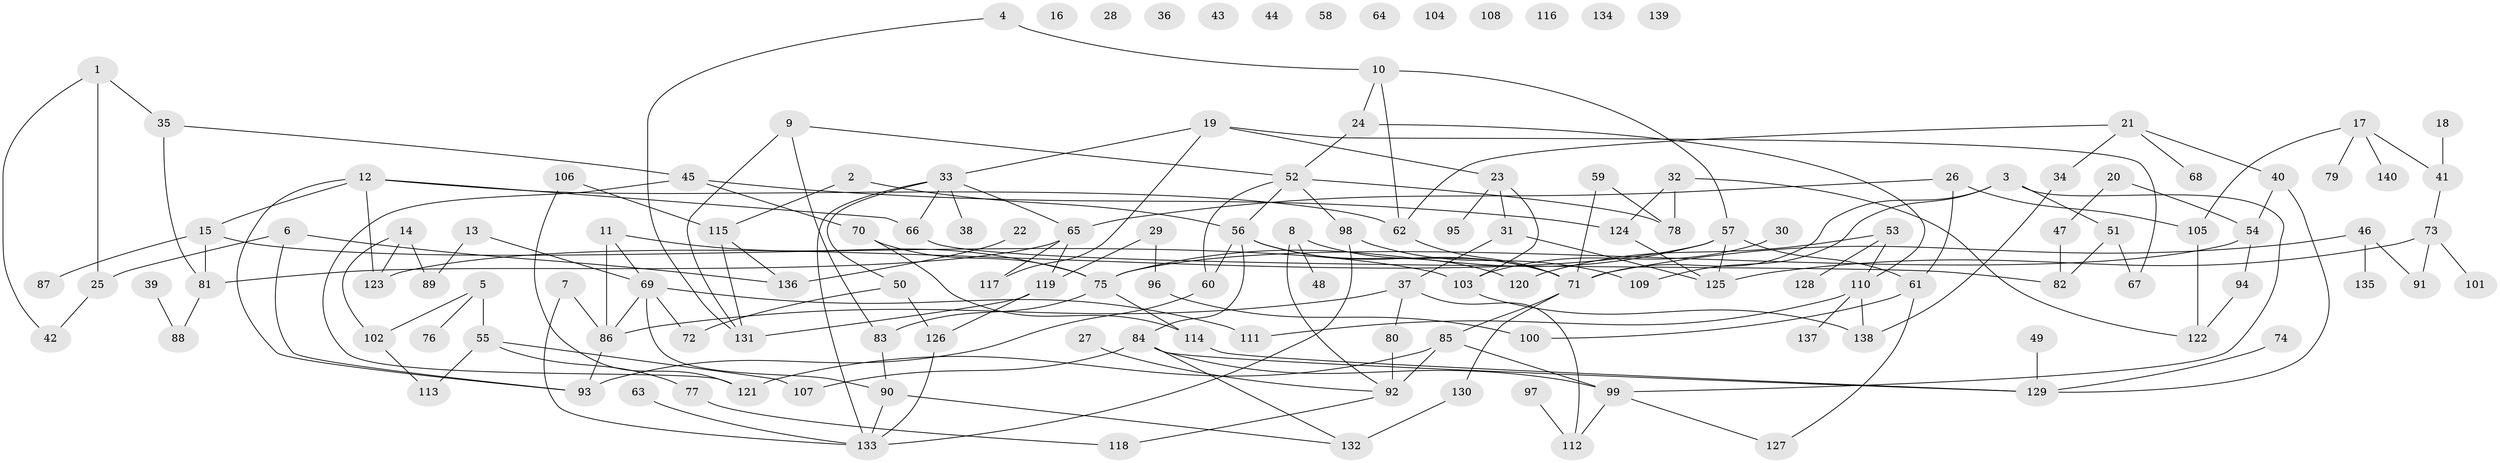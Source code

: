 // Generated by graph-tools (version 1.1) at 2025/33/03/09/25 02:33:45]
// undirected, 140 vertices, 188 edges
graph export_dot {
graph [start="1"]
  node [color=gray90,style=filled];
  1;
  2;
  3;
  4;
  5;
  6;
  7;
  8;
  9;
  10;
  11;
  12;
  13;
  14;
  15;
  16;
  17;
  18;
  19;
  20;
  21;
  22;
  23;
  24;
  25;
  26;
  27;
  28;
  29;
  30;
  31;
  32;
  33;
  34;
  35;
  36;
  37;
  38;
  39;
  40;
  41;
  42;
  43;
  44;
  45;
  46;
  47;
  48;
  49;
  50;
  51;
  52;
  53;
  54;
  55;
  56;
  57;
  58;
  59;
  60;
  61;
  62;
  63;
  64;
  65;
  66;
  67;
  68;
  69;
  70;
  71;
  72;
  73;
  74;
  75;
  76;
  77;
  78;
  79;
  80;
  81;
  82;
  83;
  84;
  85;
  86;
  87;
  88;
  89;
  90;
  91;
  92;
  93;
  94;
  95;
  96;
  97;
  98;
  99;
  100;
  101;
  102;
  103;
  104;
  105;
  106;
  107;
  108;
  109;
  110;
  111;
  112;
  113;
  114;
  115;
  116;
  117;
  118;
  119;
  120;
  121;
  122;
  123;
  124;
  125;
  126;
  127;
  128;
  129;
  130;
  131;
  132;
  133;
  134;
  135;
  136;
  137;
  138;
  139;
  140;
  1 -- 25;
  1 -- 35;
  1 -- 42;
  2 -- 56;
  2 -- 115;
  3 -- 51;
  3 -- 71;
  3 -- 99;
  3 -- 109;
  4 -- 10;
  4 -- 131;
  5 -- 55;
  5 -- 76;
  5 -- 102;
  6 -- 25;
  6 -- 93;
  6 -- 136;
  7 -- 86;
  7 -- 133;
  8 -- 48;
  8 -- 71;
  8 -- 92;
  9 -- 52;
  9 -- 83;
  9 -- 131;
  10 -- 24;
  10 -- 57;
  10 -- 62;
  11 -- 69;
  11 -- 75;
  11 -- 86;
  12 -- 15;
  12 -- 62;
  12 -- 66;
  12 -- 93;
  12 -- 123;
  13 -- 69;
  13 -- 89;
  14 -- 89;
  14 -- 102;
  14 -- 123;
  15 -- 81;
  15 -- 87;
  15 -- 103;
  17 -- 41;
  17 -- 79;
  17 -- 105;
  17 -- 140;
  18 -- 41;
  19 -- 23;
  19 -- 33;
  19 -- 67;
  19 -- 117;
  20 -- 47;
  20 -- 54;
  21 -- 34;
  21 -- 40;
  21 -- 62;
  21 -- 68;
  22 -- 136;
  23 -- 31;
  23 -- 95;
  23 -- 103;
  24 -- 52;
  24 -- 110;
  25 -- 42;
  26 -- 61;
  26 -- 65;
  26 -- 105;
  27 -- 92;
  29 -- 96;
  29 -- 119;
  30 -- 103;
  31 -- 37;
  31 -- 125;
  32 -- 78;
  32 -- 122;
  32 -- 124;
  33 -- 38;
  33 -- 50;
  33 -- 65;
  33 -- 66;
  33 -- 133;
  34 -- 138;
  35 -- 45;
  35 -- 81;
  37 -- 80;
  37 -- 86;
  37 -- 112;
  39 -- 88;
  40 -- 54;
  40 -- 129;
  41 -- 73;
  45 -- 70;
  45 -- 121;
  45 -- 124;
  46 -- 71;
  46 -- 91;
  46 -- 135;
  47 -- 82;
  49 -- 129;
  50 -- 72;
  50 -- 126;
  51 -- 67;
  51 -- 82;
  52 -- 56;
  52 -- 60;
  52 -- 78;
  52 -- 98;
  53 -- 110;
  53 -- 120;
  53 -- 128;
  54 -- 75;
  54 -- 94;
  55 -- 77;
  55 -- 107;
  55 -- 113;
  56 -- 60;
  56 -- 71;
  56 -- 84;
  56 -- 120;
  57 -- 61;
  57 -- 75;
  57 -- 123;
  57 -- 125;
  59 -- 71;
  59 -- 78;
  60 -- 93;
  61 -- 100;
  61 -- 127;
  62 -- 71;
  63 -- 133;
  65 -- 81;
  65 -- 117;
  65 -- 119;
  66 -- 82;
  69 -- 72;
  69 -- 86;
  69 -- 90;
  69 -- 111;
  70 -- 75;
  70 -- 114;
  71 -- 85;
  71 -- 130;
  73 -- 91;
  73 -- 101;
  73 -- 125;
  74 -- 129;
  75 -- 83;
  75 -- 114;
  77 -- 118;
  80 -- 92;
  81 -- 88;
  83 -- 90;
  84 -- 99;
  84 -- 107;
  84 -- 129;
  84 -- 132;
  85 -- 92;
  85 -- 99;
  85 -- 121;
  86 -- 93;
  90 -- 132;
  90 -- 133;
  92 -- 118;
  94 -- 122;
  96 -- 100;
  97 -- 112;
  98 -- 109;
  98 -- 133;
  99 -- 112;
  99 -- 127;
  102 -- 113;
  103 -- 138;
  105 -- 122;
  106 -- 115;
  106 -- 121;
  110 -- 111;
  110 -- 137;
  110 -- 138;
  114 -- 129;
  115 -- 131;
  115 -- 136;
  119 -- 126;
  119 -- 131;
  124 -- 125;
  126 -- 133;
  130 -- 132;
}
